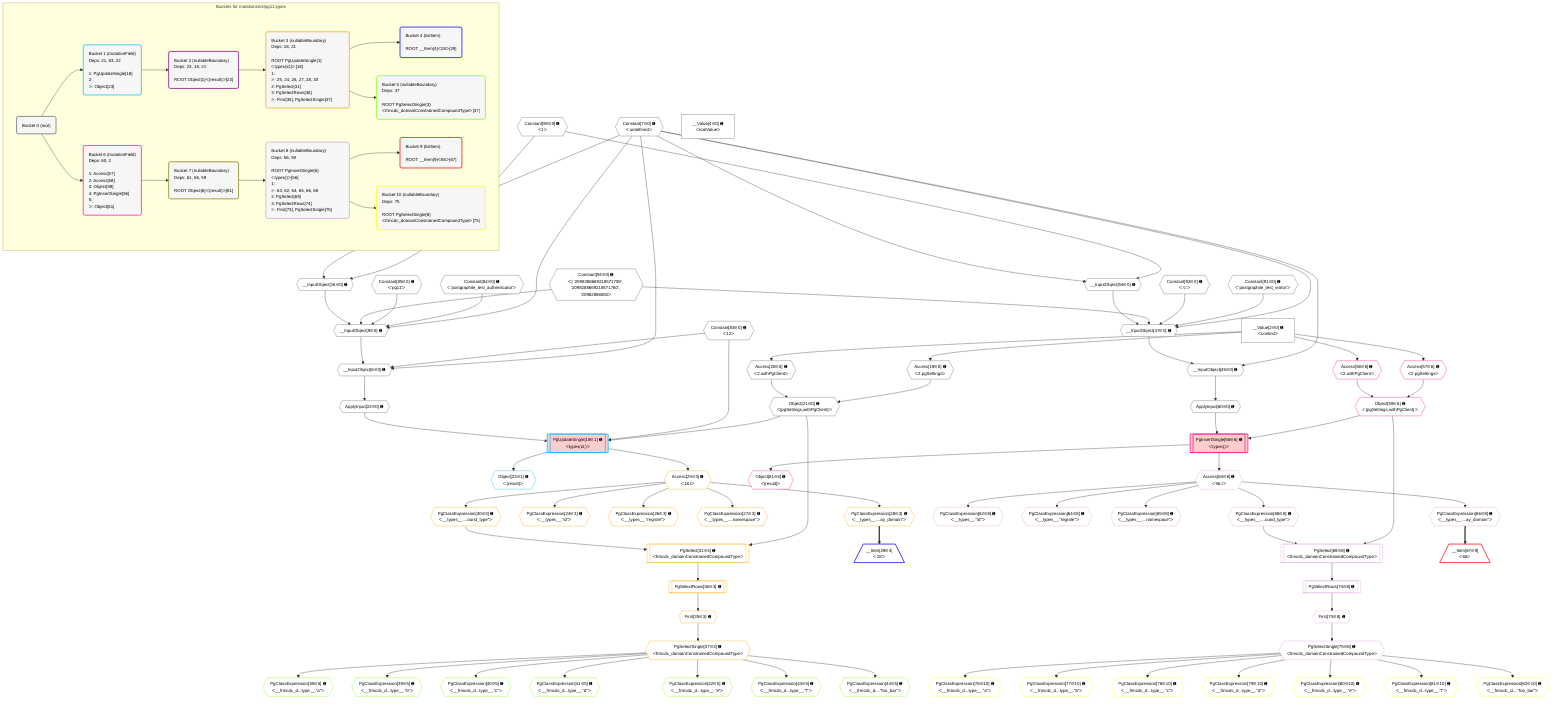 %%{init: {'themeVariables': { 'fontSize': '12px'}}}%%
graph TD
    classDef path fill:#eee,stroke:#000,color:#000
    classDef plan fill:#fff,stroke-width:1px,color:#000
    classDef itemplan fill:#fff,stroke-width:2px,color:#000
    classDef unbatchedplan fill:#dff,stroke-width:1px,color:#000
    classDef sideeffectplan fill:#fcc,stroke-width:2px,color:#000
    classDef bucket fill:#f6f6f6,color:#000,stroke-width:2px,text-align:left


    %% plan dependencies
    __InputObject9{{"__InputObject[9∈0] ➊"}}:::plan
    Constant7{{"Constant[7∈0] ➊<br />ᐸundefinedᐳ"}}:::plan
    Constant84{{"Constant[84∈0] ➊<br />ᐸ'postgraphile_test_authenticator'ᐳ"}}:::plan
    Constant85{{"Constant[85∈0] ➊<br />ᐸ'pg11'ᐳ"}}:::plan
    Constant94{{"Constant[94∈0] ➊<br />ᐸ[ '2098288669218571759', '2098288669218571760', '20982886692ᐳ"}}:::plan
    __InputObject16{{"__InputObject[16∈0] ➊"}}:::plan
    Constant7 & Constant84 & Constant85 & Constant94 & __InputObject16 --> __InputObject9
    __InputObject47{{"__InputObject[47∈0] ➊"}}:::plan
    Constant91{{"Constant[91∈0] ➊<br />ᐸ'postgraphile_test_visitor'ᐳ"}}:::plan
    Constant92{{"Constant[92∈0] ➊<br />ᐸ'c'ᐳ"}}:::plan
    __InputObject54{{"__InputObject[54∈0] ➊"}}:::plan
    Constant7 & Constant91 & Constant92 & Constant94 & __InputObject54 --> __InputObject47
    __InputObject6{{"__InputObject[6∈0] ➊"}}:::plan
    Constant83{{"Constant[83∈0] ➊<br />ᐸ12ᐳ"}}:::plan
    Constant7 & Constant83 & __InputObject9 --> __InputObject6
    Constant90{{"Constant[90∈0] ➊<br />ᐸ1ᐳ"}}:::plan
    Constant90 & Constant7 --> __InputObject16
    Object21{{"Object[21∈0] ➊<br />ᐸ{pgSettings,withPgClient}ᐳ"}}:::plan
    Access19{{"Access[19∈0] ➊<br />ᐸ2.pgSettingsᐳ"}}:::plan
    Access20{{"Access[20∈0] ➊<br />ᐸ2.withPgClientᐳ"}}:::plan
    Access19 & Access20 --> Object21
    __InputObject45{{"__InputObject[45∈0] ➊"}}:::plan
    Constant7 & __InputObject47 --> __InputObject45
    Constant90 & Constant7 --> __InputObject54
    __Value2["__Value[2∈0] ➊<br />ᐸcontextᐳ"]:::plan
    __Value2 --> Access19
    __Value2 --> Access20
    ApplyInput22{{"ApplyInput[22∈0] ➊"}}:::plan
    __InputObject6 --> ApplyInput22
    ApplyInput60{{"ApplyInput[60∈0] ➊"}}:::plan
    __InputObject45 --> ApplyInput60
    __Value4["__Value[4∈0] ➊<br />ᐸrootValueᐳ"]:::plan
    PgUpdateSingle18[["PgUpdateSingle[18∈1] ➊<br />ᐸtypes(id;)ᐳ"]]:::sideeffectplan
    Object21 & Constant83 & ApplyInput22 --> PgUpdateSingle18
    Object23{{"Object[23∈1] ➊<br />ᐸ{result}ᐳ"}}:::plan
    PgUpdateSingle18 --> Object23
    PgSelect31[["PgSelect[31∈3] ➊<br />ᐸfrmcdc_domainConstrainedCompoundTypeᐳ"]]:::plan
    PgClassExpression30{{"PgClassExpression[30∈3] ➊<br />ᐸ__types__....ound_type”ᐳ"}}:::plan
    Object21 & PgClassExpression30 --> PgSelect31
    PgClassExpression24{{"PgClassExpression[24∈3] ➊<br />ᐸ__types__.”id”ᐳ"}}:::plan
    Access25{{"Access[25∈3] ➊<br />ᐸ18.tᐳ"}}:::plan
    Access25 --> PgClassExpression24
    PgUpdateSingle18 --> Access25
    PgClassExpression26{{"PgClassExpression[26∈3] ➊<br />ᐸ__types__.”regrole”ᐳ"}}:::plan
    Access25 --> PgClassExpression26
    PgClassExpression27{{"PgClassExpression[27∈3] ➊<br />ᐸ__types__....namespace”ᐳ"}}:::plan
    Access25 --> PgClassExpression27
    PgClassExpression28{{"PgClassExpression[28∈3] ➊<br />ᐸ__types__....ay_domain”ᐳ"}}:::plan
    Access25 --> PgClassExpression28
    Access25 --> PgClassExpression30
    First35{{"First[35∈3] ➊"}}:::plan
    PgSelectRows36[["PgSelectRows[36∈3] ➊"]]:::plan
    PgSelectRows36 --> First35
    PgSelect31 --> PgSelectRows36
    PgSelectSingle37{{"PgSelectSingle[37∈3] ➊<br />ᐸfrmcdc_domainConstrainedCompoundTypeᐳ"}}:::plan
    First35 --> PgSelectSingle37
    __Item29[/"__Item[29∈4]<br />ᐸ28ᐳ"\]:::itemplan
    PgClassExpression28 ==> __Item29
    PgClassExpression38{{"PgClassExpression[38∈5] ➊<br />ᐸ__frmcdc_d...type__.”a”ᐳ"}}:::plan
    PgSelectSingle37 --> PgClassExpression38
    PgClassExpression39{{"PgClassExpression[39∈5] ➊<br />ᐸ__frmcdc_d...type__.”b”ᐳ"}}:::plan
    PgSelectSingle37 --> PgClassExpression39
    PgClassExpression40{{"PgClassExpression[40∈5] ➊<br />ᐸ__frmcdc_d...type__.”c”ᐳ"}}:::plan
    PgSelectSingle37 --> PgClassExpression40
    PgClassExpression41{{"PgClassExpression[41∈5] ➊<br />ᐸ__frmcdc_d...type__.”d”ᐳ"}}:::plan
    PgSelectSingle37 --> PgClassExpression41
    PgClassExpression42{{"PgClassExpression[42∈5] ➊<br />ᐸ__frmcdc_d...type__.”e”ᐳ"}}:::plan
    PgSelectSingle37 --> PgClassExpression42
    PgClassExpression43{{"PgClassExpression[43∈5] ➊<br />ᐸ__frmcdc_d...type__.”f”ᐳ"}}:::plan
    PgSelectSingle37 --> PgClassExpression43
    PgClassExpression44{{"PgClassExpression[44∈5] ➊<br />ᐸ__frmcdc_d....”foo_bar”ᐳ"}}:::plan
    PgSelectSingle37 --> PgClassExpression44
    PgInsertSingle56[["PgInsertSingle[56∈6] ➊<br />ᐸtypes()ᐳ"]]:::sideeffectplan
    Object59{{"Object[59∈6] ➊<br />ᐸ{pgSettings,withPgClient}ᐳ"}}:::plan
    Object59 & ApplyInput60 --> PgInsertSingle56
    Access57{{"Access[57∈6] ➊<br />ᐸ2.pgSettingsᐳ"}}:::plan
    Access58{{"Access[58∈6] ➊<br />ᐸ2.withPgClientᐳ"}}:::plan
    Access57 & Access58 --> Object59
    __Value2 --> Access57
    __Value2 --> Access58
    Object61{{"Object[61∈6] ➊<br />ᐸ{result}ᐳ"}}:::plan
    PgInsertSingle56 --> Object61
    PgSelect69[["PgSelect[69∈8] ➊<br />ᐸfrmcdc_domainConstrainedCompoundTypeᐳ"]]:::plan
    PgClassExpression68{{"PgClassExpression[68∈8] ➊<br />ᐸ__types__....ound_type”ᐳ"}}:::plan
    Object59 & PgClassExpression68 --> PgSelect69
    PgClassExpression62{{"PgClassExpression[62∈8] ➊<br />ᐸ__types__.”id”ᐳ"}}:::plan
    Access63{{"Access[63∈8] ➊<br />ᐸ56.tᐳ"}}:::plan
    Access63 --> PgClassExpression62
    PgInsertSingle56 --> Access63
    PgClassExpression64{{"PgClassExpression[64∈8] ➊<br />ᐸ__types__.”regrole”ᐳ"}}:::plan
    Access63 --> PgClassExpression64
    PgClassExpression65{{"PgClassExpression[65∈8] ➊<br />ᐸ__types__....namespace”ᐳ"}}:::plan
    Access63 --> PgClassExpression65
    PgClassExpression66{{"PgClassExpression[66∈8] ➊<br />ᐸ__types__....ay_domain”ᐳ"}}:::plan
    Access63 --> PgClassExpression66
    Access63 --> PgClassExpression68
    First73{{"First[73∈8] ➊"}}:::plan
    PgSelectRows74[["PgSelectRows[74∈8] ➊"]]:::plan
    PgSelectRows74 --> First73
    PgSelect69 --> PgSelectRows74
    PgSelectSingle75{{"PgSelectSingle[75∈8] ➊<br />ᐸfrmcdc_domainConstrainedCompoundTypeᐳ"}}:::plan
    First73 --> PgSelectSingle75
    __Item67[/"__Item[67∈9]<br />ᐸ66ᐳ"\]:::itemplan
    PgClassExpression66 ==> __Item67
    PgClassExpression76{{"PgClassExpression[76∈10] ➊<br />ᐸ__frmcdc_d...type__.”a”ᐳ"}}:::plan
    PgSelectSingle75 --> PgClassExpression76
    PgClassExpression77{{"PgClassExpression[77∈10] ➊<br />ᐸ__frmcdc_d...type__.”b”ᐳ"}}:::plan
    PgSelectSingle75 --> PgClassExpression77
    PgClassExpression78{{"PgClassExpression[78∈10] ➊<br />ᐸ__frmcdc_d...type__.”c”ᐳ"}}:::plan
    PgSelectSingle75 --> PgClassExpression78
    PgClassExpression79{{"PgClassExpression[79∈10] ➊<br />ᐸ__frmcdc_d...type__.”d”ᐳ"}}:::plan
    PgSelectSingle75 --> PgClassExpression79
    PgClassExpression80{{"PgClassExpression[80∈10] ➊<br />ᐸ__frmcdc_d...type__.”e”ᐳ"}}:::plan
    PgSelectSingle75 --> PgClassExpression80
    PgClassExpression81{{"PgClassExpression[81∈10] ➊<br />ᐸ__frmcdc_d...type__.”f”ᐳ"}}:::plan
    PgSelectSingle75 --> PgClassExpression81
    PgClassExpression82{{"PgClassExpression[82∈10] ➊<br />ᐸ__frmcdc_d....”foo_bar”ᐳ"}}:::plan
    PgSelectSingle75 --> PgClassExpression82

    %% define steps

    subgraph "Buckets for mutations/v4/pg11.types"
    Bucket0("Bucket 0 (root)"):::bucket
    classDef bucket0 stroke:#696969
    class Bucket0,__Value2,__Value4,__InputObject6,Constant7,__InputObject9,__InputObject16,Access19,Access20,Object21,ApplyInput22,__InputObject45,__InputObject47,__InputObject54,ApplyInput60,Constant83,Constant84,Constant85,Constant90,Constant91,Constant92,Constant94 bucket0
    Bucket1("Bucket 1 (mutationField)<br />Deps: 21, 83, 22<br /><br />1: PgUpdateSingle[18]<br />2: <br />ᐳ: Object[23]"):::bucket
    classDef bucket1 stroke:#00bfff
    class Bucket1,PgUpdateSingle18,Object23 bucket1
    Bucket2("Bucket 2 (nullableBoundary)<br />Deps: 23, 18, 21<br /><br />ROOT Object{1}ᐸ{result}ᐳ[23]"):::bucket
    classDef bucket2 stroke:#7f007f
    class Bucket2 bucket2
    Bucket3("Bucket 3 (nullableBoundary)<br />Deps: 18, 21<br /><br />ROOT PgUpdateSingle{1}ᐸtypes(id;)ᐳ[18]<br />1: <br />ᐳ: 25, 24, 26, 27, 28, 30<br />2: PgSelect[31]<br />3: PgSelectRows[36]<br />ᐳ: First[35], PgSelectSingle[37]"):::bucket
    classDef bucket3 stroke:#ffa500
    class Bucket3,PgClassExpression24,Access25,PgClassExpression26,PgClassExpression27,PgClassExpression28,PgClassExpression30,PgSelect31,First35,PgSelectRows36,PgSelectSingle37 bucket3
    Bucket4("Bucket 4 (listItem)<br /><br />ROOT __Item{4}ᐸ28ᐳ[29]"):::bucket
    classDef bucket4 stroke:#0000ff
    class Bucket4,__Item29 bucket4
    Bucket5("Bucket 5 (nullableBoundary)<br />Deps: 37<br /><br />ROOT PgSelectSingle{3}ᐸfrmcdc_domainConstrainedCompoundTypeᐳ[37]"):::bucket
    classDef bucket5 stroke:#7fff00
    class Bucket5,PgClassExpression38,PgClassExpression39,PgClassExpression40,PgClassExpression41,PgClassExpression42,PgClassExpression43,PgClassExpression44 bucket5
    Bucket6("Bucket 6 (mutationField)<br />Deps: 60, 2<br /><br />1: Access[57]<br />2: Access[58]<br />3: Object[59]<br />4: PgInsertSingle[56]<br />5: <br />ᐳ: Object[61]"):::bucket
    classDef bucket6 stroke:#ff1493
    class Bucket6,PgInsertSingle56,Access57,Access58,Object59,Object61 bucket6
    Bucket7("Bucket 7 (nullableBoundary)<br />Deps: 61, 56, 59<br /><br />ROOT Object{6}ᐸ{result}ᐳ[61]"):::bucket
    classDef bucket7 stroke:#808000
    class Bucket7 bucket7
    Bucket8("Bucket 8 (nullableBoundary)<br />Deps: 56, 59<br /><br />ROOT PgInsertSingle{6}ᐸtypes()ᐳ[56]<br />1: <br />ᐳ: 63, 62, 64, 65, 66, 68<br />2: PgSelect[69]<br />3: PgSelectRows[74]<br />ᐳ: First[73], PgSelectSingle[75]"):::bucket
    classDef bucket8 stroke:#dda0dd
    class Bucket8,PgClassExpression62,Access63,PgClassExpression64,PgClassExpression65,PgClassExpression66,PgClassExpression68,PgSelect69,First73,PgSelectRows74,PgSelectSingle75 bucket8
    Bucket9("Bucket 9 (listItem)<br /><br />ROOT __Item{9}ᐸ66ᐳ[67]"):::bucket
    classDef bucket9 stroke:#ff0000
    class Bucket9,__Item67 bucket9
    Bucket10("Bucket 10 (nullableBoundary)<br />Deps: 75<br /><br />ROOT PgSelectSingle{8}ᐸfrmcdc_domainConstrainedCompoundTypeᐳ[75]"):::bucket
    classDef bucket10 stroke:#ffff00
    class Bucket10,PgClassExpression76,PgClassExpression77,PgClassExpression78,PgClassExpression79,PgClassExpression80,PgClassExpression81,PgClassExpression82 bucket10
    Bucket0 --> Bucket1 & Bucket6
    Bucket1 --> Bucket2
    Bucket2 --> Bucket3
    Bucket3 --> Bucket4 & Bucket5
    Bucket6 --> Bucket7
    Bucket7 --> Bucket8
    Bucket8 --> Bucket9 & Bucket10
    end